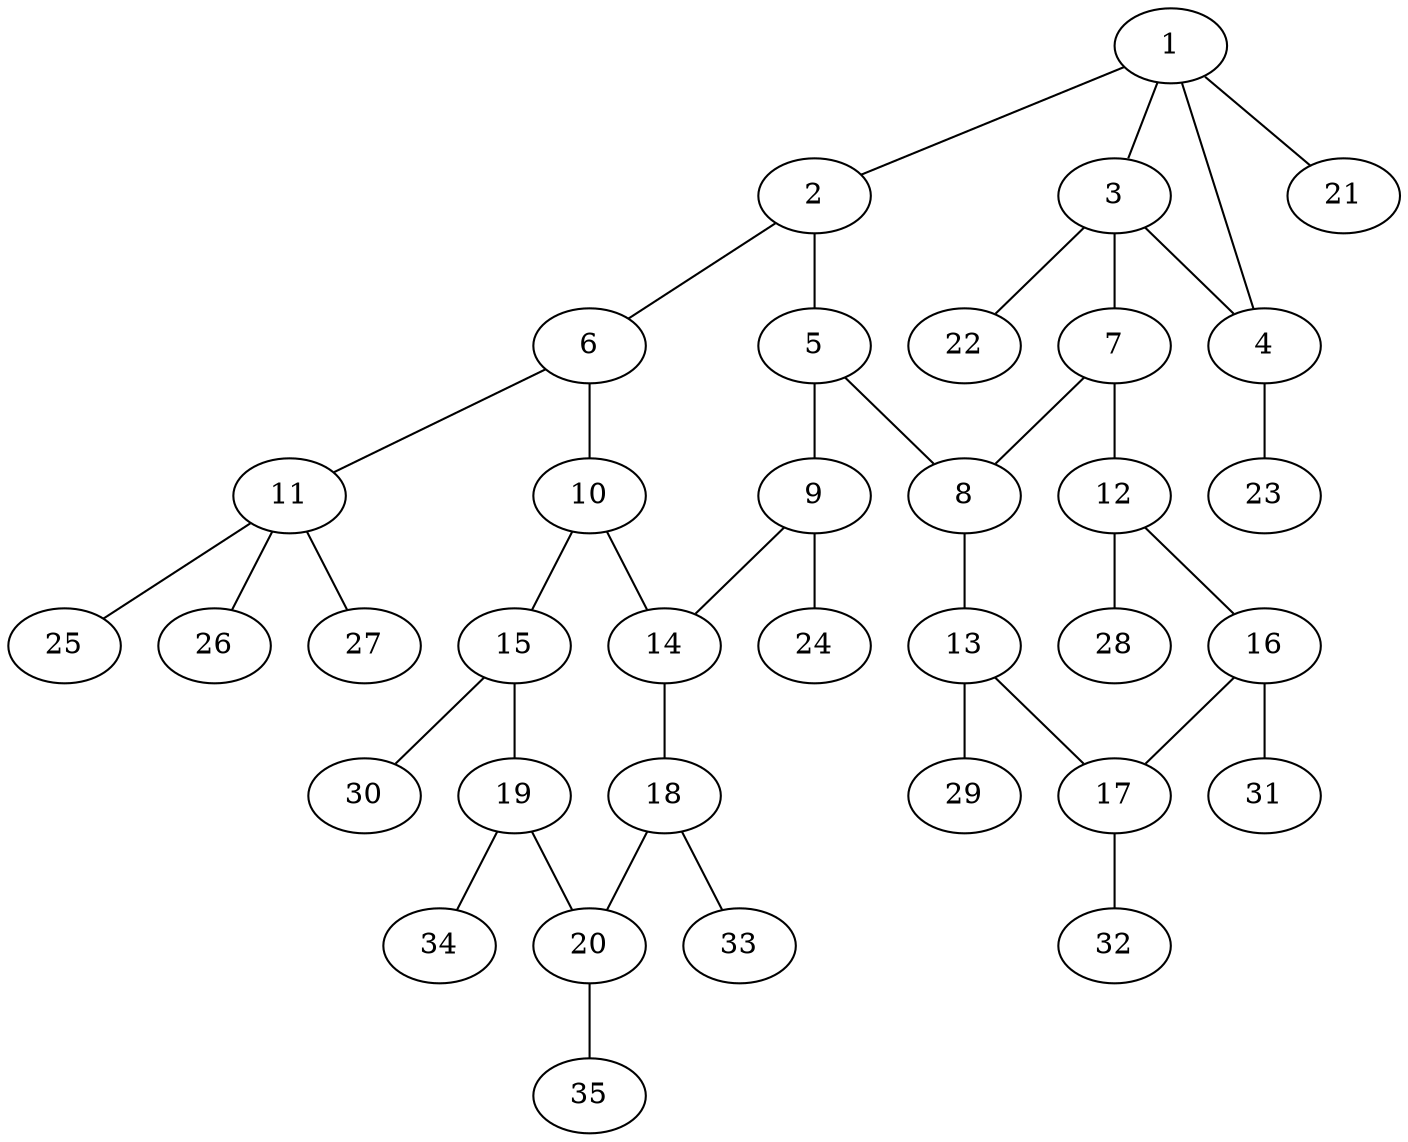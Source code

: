 graph molecule_2223 {
	1	 [chem=C];
	2	 [chem=C];
	1 -- 2	 [valence=1];
	3	 [chem=C];
	1 -- 3	 [valence=1];
	4	 [chem=N];
	1 -- 4	 [valence=1];
	21	 [chem=H];
	1 -- 21	 [valence=1];
	5	 [chem=C];
	2 -- 5	 [valence=1];
	6	 [chem=C];
	2 -- 6	 [valence=2];
	3 -- 4	 [valence=1];
	7	 [chem=C];
	3 -- 7	 [valence=1];
	22	 [chem=H];
	3 -- 22	 [valence=1];
	23	 [chem=H];
	4 -- 23	 [valence=1];
	8	 [chem=C];
	5 -- 8	 [valence=1];
	9	 [chem=C];
	5 -- 9	 [valence=2];
	10	 [chem=C];
	6 -- 10	 [valence=1];
	11	 [chem=C];
	6 -- 11	 [valence=1];
	7 -- 8	 [valence=2];
	12	 [chem=C];
	7 -- 12	 [valence=1];
	13	 [chem=C];
	8 -- 13	 [valence=1];
	14	 [chem=C];
	9 -- 14	 [valence=1];
	24	 [chem=H];
	9 -- 24	 [valence=1];
	10 -- 14	 [valence=2];
	15	 [chem=C];
	10 -- 15	 [valence=1];
	25	 [chem=H];
	11 -- 25	 [valence=1];
	26	 [chem=H];
	11 -- 26	 [valence=1];
	27	 [chem=H];
	11 -- 27	 [valence=1];
	16	 [chem=C];
	12 -- 16	 [valence=2];
	28	 [chem=H];
	12 -- 28	 [valence=1];
	17	 [chem=C];
	13 -- 17	 [valence=2];
	29	 [chem=H];
	13 -- 29	 [valence=1];
	18	 [chem=C];
	14 -- 18	 [valence=1];
	19	 [chem=C];
	15 -- 19	 [valence=2];
	30	 [chem=H];
	15 -- 30	 [valence=1];
	16 -- 17	 [valence=1];
	31	 [chem=H];
	16 -- 31	 [valence=1];
	32	 [chem=H];
	17 -- 32	 [valence=1];
	20	 [chem=C];
	18 -- 20	 [valence=2];
	33	 [chem=H];
	18 -- 33	 [valence=1];
	19 -- 20	 [valence=1];
	34	 [chem=H];
	19 -- 34	 [valence=1];
	35	 [chem=H];
	20 -- 35	 [valence=1];
}
